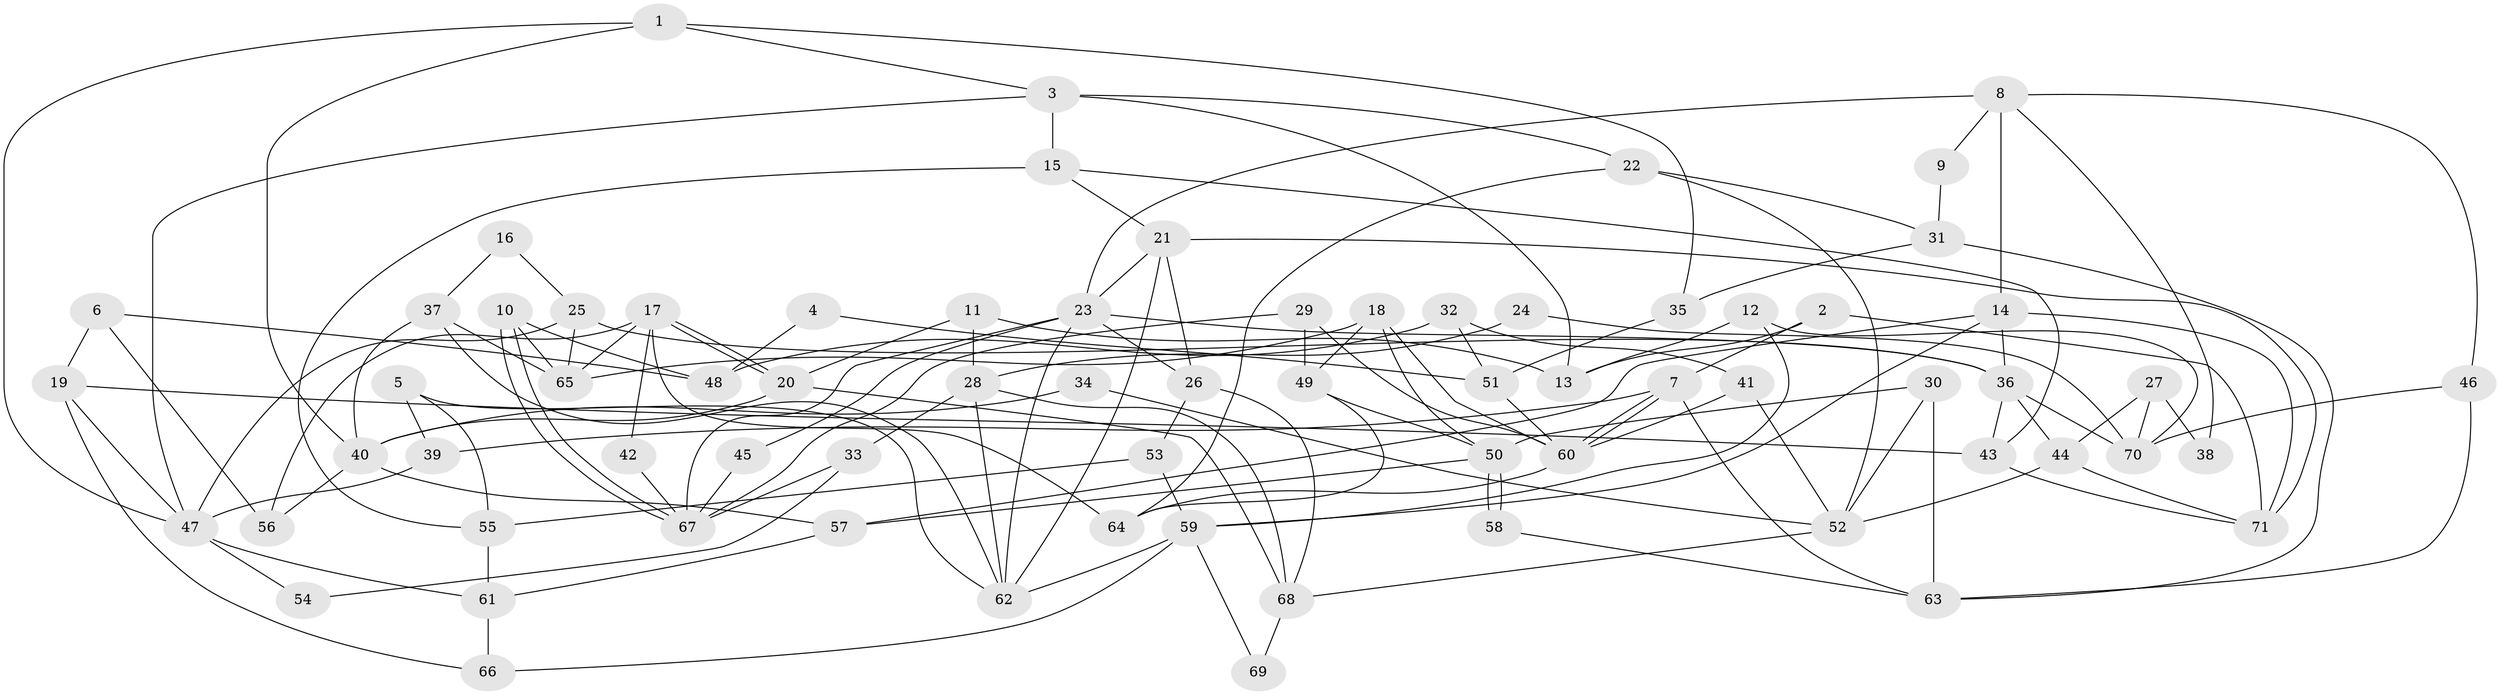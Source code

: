 // Generated by graph-tools (version 1.1) at 2025/26/03/09/25 03:26:18]
// undirected, 71 vertices, 142 edges
graph export_dot {
graph [start="1"]
  node [color=gray90,style=filled];
  1;
  2;
  3;
  4;
  5;
  6;
  7;
  8;
  9;
  10;
  11;
  12;
  13;
  14;
  15;
  16;
  17;
  18;
  19;
  20;
  21;
  22;
  23;
  24;
  25;
  26;
  27;
  28;
  29;
  30;
  31;
  32;
  33;
  34;
  35;
  36;
  37;
  38;
  39;
  40;
  41;
  42;
  43;
  44;
  45;
  46;
  47;
  48;
  49;
  50;
  51;
  52;
  53;
  54;
  55;
  56;
  57;
  58;
  59;
  60;
  61;
  62;
  63;
  64;
  65;
  66;
  67;
  68;
  69;
  70;
  71;
  1 -- 35;
  1 -- 3;
  1 -- 40;
  1 -- 47;
  2 -- 71;
  2 -- 7;
  2 -- 13;
  3 -- 13;
  3 -- 47;
  3 -- 15;
  3 -- 22;
  4 -- 51;
  4 -- 48;
  5 -- 62;
  5 -- 55;
  5 -- 39;
  6 -- 19;
  6 -- 56;
  6 -- 48;
  7 -- 39;
  7 -- 60;
  7 -- 60;
  7 -- 63;
  8 -- 23;
  8 -- 14;
  8 -- 9;
  8 -- 38;
  8 -- 46;
  9 -- 31;
  10 -- 65;
  10 -- 67;
  10 -- 67;
  10 -- 48;
  11 -- 20;
  11 -- 13;
  11 -- 28;
  12 -- 70;
  12 -- 59;
  12 -- 13;
  14 -- 57;
  14 -- 71;
  14 -- 36;
  14 -- 59;
  15 -- 21;
  15 -- 43;
  15 -- 55;
  16 -- 25;
  16 -- 37;
  17 -- 65;
  17 -- 20;
  17 -- 20;
  17 -- 42;
  17 -- 56;
  17 -- 64;
  18 -- 60;
  18 -- 50;
  18 -- 49;
  18 -- 65;
  19 -- 43;
  19 -- 47;
  19 -- 66;
  20 -- 40;
  20 -- 68;
  21 -- 23;
  21 -- 62;
  21 -- 26;
  21 -- 71;
  22 -- 64;
  22 -- 31;
  22 -- 52;
  23 -- 26;
  23 -- 67;
  23 -- 36;
  23 -- 45;
  23 -- 62;
  24 -- 28;
  24 -- 70;
  25 -- 47;
  25 -- 36;
  25 -- 65;
  26 -- 68;
  26 -- 53;
  27 -- 44;
  27 -- 70;
  27 -- 38;
  28 -- 68;
  28 -- 33;
  28 -- 62;
  29 -- 60;
  29 -- 49;
  29 -- 67;
  30 -- 52;
  30 -- 50;
  30 -- 63;
  31 -- 63;
  31 -- 35;
  32 -- 41;
  32 -- 48;
  32 -- 51;
  33 -- 67;
  33 -- 54;
  34 -- 52;
  34 -- 40;
  35 -- 51;
  36 -- 43;
  36 -- 44;
  36 -- 70;
  37 -- 62;
  37 -- 65;
  37 -- 40;
  39 -- 47;
  40 -- 56;
  40 -- 57;
  41 -- 60;
  41 -- 52;
  42 -- 67;
  43 -- 71;
  44 -- 71;
  44 -- 52;
  45 -- 67;
  46 -- 63;
  46 -- 70;
  47 -- 61;
  47 -- 54;
  49 -- 50;
  49 -- 64;
  50 -- 58;
  50 -- 58;
  50 -- 57;
  51 -- 60;
  52 -- 68;
  53 -- 59;
  53 -- 55;
  55 -- 61;
  57 -- 61;
  58 -- 63;
  59 -- 62;
  59 -- 66;
  59 -- 69;
  60 -- 64;
  61 -- 66;
  68 -- 69;
}
